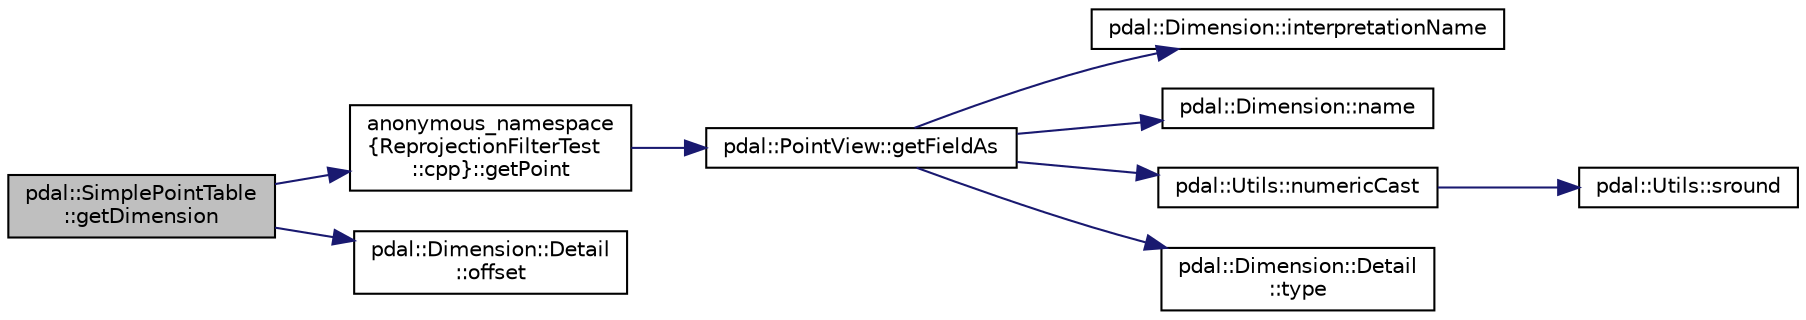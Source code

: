 digraph "pdal::SimplePointTable::getDimension"
{
  edge [fontname="Helvetica",fontsize="10",labelfontname="Helvetica",labelfontsize="10"];
  node [fontname="Helvetica",fontsize="10",shape=record];
  rankdir="LR";
  Node1 [label="pdal::SimplePointTable\l::getDimension",height=0.2,width=0.4,color="black", fillcolor="grey75", style="filled", fontcolor="black"];
  Node1 -> Node2 [color="midnightblue",fontsize="10",style="solid",fontname="Helvetica"];
  Node2 [label="anonymous_namespace\l\{ReprojectionFilterTest\l::cpp\}::getPoint",height=0.2,width=0.4,color="black", fillcolor="white", style="filled",URL="$namespaceanonymous__namespace_02ReprojectionFilterTest_8cpp_03.html#a174ed1fffbad99a456e9263e21877754"];
  Node2 -> Node3 [color="midnightblue",fontsize="10",style="solid",fontname="Helvetica"];
  Node3 [label="pdal::PointView::getFieldAs",height=0.2,width=0.4,color="black", fillcolor="white", style="filled",URL="$classpdal_1_1PointView.html#a4c594a6d2a469e594988194ccf125a15"];
  Node3 -> Node4 [color="midnightblue",fontsize="10",style="solid",fontname="Helvetica"];
  Node4 [label="pdal::Dimension::interpretationName",height=0.2,width=0.4,color="black", fillcolor="white", style="filled",URL="$namespacepdal_1_1Dimension.html#acc41232ae1e707d6c928ffb9a56592d3"];
  Node3 -> Node5 [color="midnightblue",fontsize="10",style="solid",fontname="Helvetica"];
  Node5 [label="pdal::Dimension::name",height=0.2,width=0.4,color="black", fillcolor="white", style="filled",URL="$namespacepdal_1_1Dimension.html#af3176b0b7e6b4be000317846cf7c2718"];
  Node3 -> Node6 [color="midnightblue",fontsize="10",style="solid",fontname="Helvetica"];
  Node6 [label="pdal::Utils::numericCast",height=0.2,width=0.4,color="black", fillcolor="white", style="filled",URL="$namespacepdal_1_1Utils.html#a33d614ac71aa03aaa5c10a242c4d14ac"];
  Node6 -> Node7 [color="midnightblue",fontsize="10",style="solid",fontname="Helvetica"];
  Node7 [label="pdal::Utils::sround",height=0.2,width=0.4,color="black", fillcolor="white", style="filled",URL="$namespacepdal_1_1Utils.html#a06833597f1fc4287966cfa0867128e59"];
  Node3 -> Node8 [color="midnightblue",fontsize="10",style="solid",fontname="Helvetica"];
  Node8 [label="pdal::Dimension::Detail\l::type",height=0.2,width=0.4,color="black", fillcolor="white", style="filled",URL="$classpdal_1_1Dimension_1_1Detail.html#adf5961976b7fce3d90a0dddd50519a7c"];
  Node1 -> Node9 [color="midnightblue",fontsize="10",style="solid",fontname="Helvetica"];
  Node9 [label="pdal::Dimension::Detail\l::offset",height=0.2,width=0.4,color="black", fillcolor="white", style="filled",URL="$classpdal_1_1Dimension_1_1Detail.html#acfd60ca17fcdc93bd5ec3f4446fd54d6"];
}
